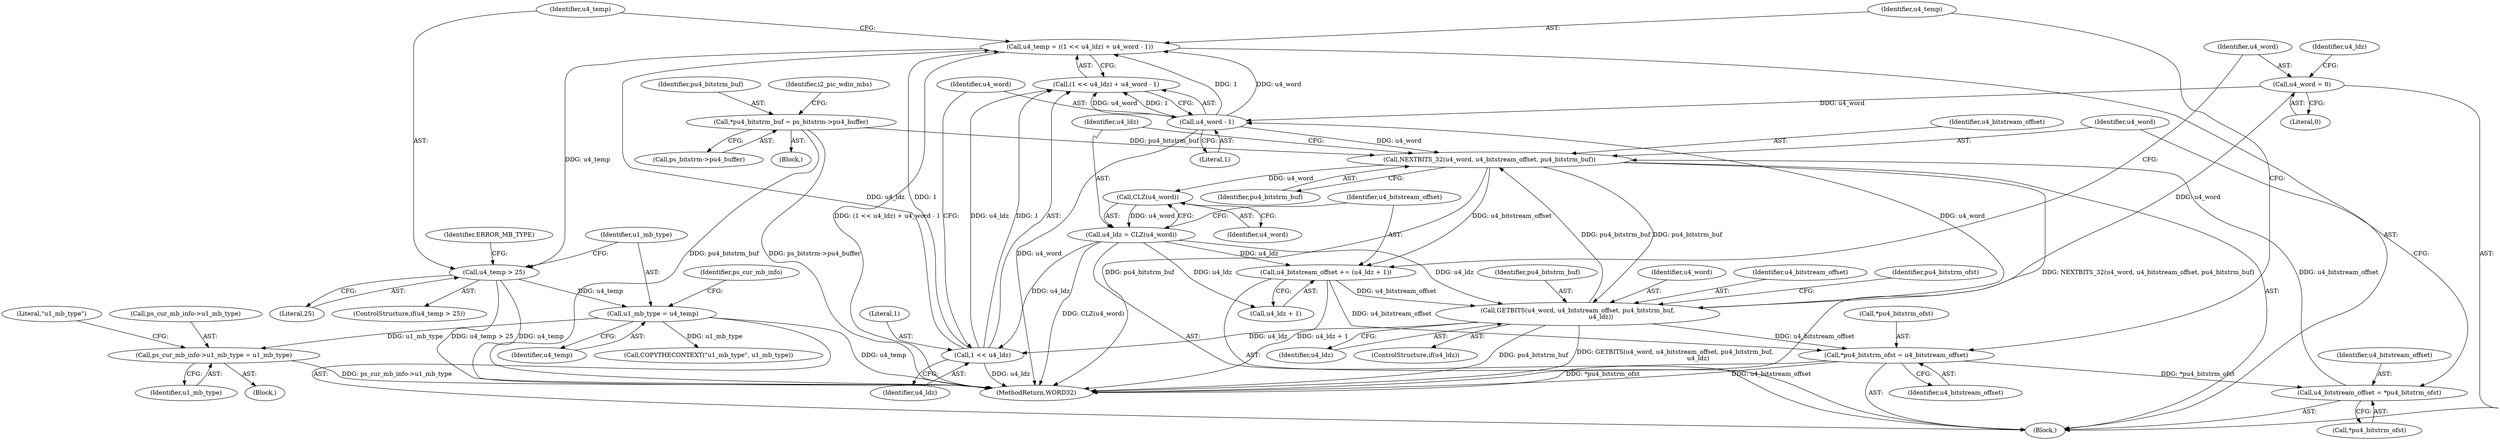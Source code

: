 digraph "0_Android_4a524d3a8ae9aa20c36430008e6bd429443f8f1d_0@pointer" {
"1000340" [label="(Call,ps_cur_mb_info->u1_mb_type = u1_mb_type)"];
"1000337" [label="(Call,u1_mb_type = u4_temp)"];
"1000332" [label="(Call,u4_temp > 25)"];
"1000322" [label="(Call,u4_temp = ((1 << u4_ldz) + u4_word - 1))"];
"1000325" [label="(Call,1 << u4_ldz)"];
"1000313" [label="(Call,GETBITS(u4_word, u4_bitstream_offset, pu4_bitstrm_buf,\n                        u4_ldz))"];
"1000308" [label="(Call,u4_word = 0)"];
"1000303" [label="(Call,u4_bitstream_offset += (u4_ldz + 1))"];
"1000299" [label="(Call,u4_ldz = CLZ(u4_word))"];
"1000301" [label="(Call,CLZ(u4_word))"];
"1000295" [label="(Call,NEXTBITS_32(u4_word, u4_bitstream_offset, pu4_bitstrm_buf))"];
"1000328" [label="(Call,u4_word - 1)"];
"1000288" [label="(Call,u4_bitstream_offset = *pu4_bitstrm_ofst)"];
"1000318" [label="(Call,*pu4_bitstrm_ofst = u4_bitstream_offset)"];
"1000152" [label="(Call,*pu4_bitstrm_buf = ps_bitstrm->pu4_buffer)"];
"1000337" [label="(Call,u1_mb_type = u4_temp)"];
"1000327" [label="(Identifier,u4_ldz)"];
"1000334" [label="(Literal,25)"];
"1000336" [label="(Identifier,ERROR_MB_TYPE)"];
"1000320" [label="(Identifier,pu4_bitstrm_ofst)"];
"1000344" [label="(Identifier,u1_mb_type)"];
"1000296" [label="(Identifier,u4_word)"];
"1000321" [label="(Identifier,u4_bitstream_offset)"];
"1000154" [label="(Call,ps_bitstrm->pu4_buffer)"];
"1000323" [label="(Identifier,u4_temp)"];
"1000314" [label="(Identifier,u4_word)"];
"1000315" [label="(Identifier,u4_bitstream_offset)"];
"1000330" [label="(Literal,1)"];
"1000153" [label="(Identifier,pu4_bitstrm_buf)"];
"1000570" [label="(MethodReturn,WORD32)"];
"1000316" [label="(Identifier,pu4_bitstrm_buf)"];
"1000319" [label="(Call,*pu4_bitstrm_ofst)"];
"1000325" [label="(Call,1 << u4_ldz)"];
"1000312" [label="(Identifier,u4_ldz)"];
"1000332" [label="(Call,u4_temp > 25)"];
"1000346" [label="(Literal,\"u1_mb_type\")"];
"1000300" [label="(Identifier,u4_ldz)"];
"1000301" [label="(Call,CLZ(u4_word))"];
"1000308" [label="(Call,u4_word = 0)"];
"1000317" [label="(Identifier,u4_ldz)"];
"1000311" [label="(ControlStructure,if(u4_ldz))"];
"1000331" [label="(ControlStructure,if(u4_temp > 25))"];
"1000310" [label="(Literal,0)"];
"1000290" [label="(Call,*pu4_bitstrm_ofst)"];
"1000133" [label="(Block,)"];
"1000309" [label="(Identifier,u4_word)"];
"1000297" [label="(Identifier,u4_bitstream_offset)"];
"1000313" [label="(Call,GETBITS(u4_word, u4_bitstream_offset, pu4_bitstrm_buf,\n                        u4_ldz))"];
"1000340" [label="(Call,ps_cur_mb_info->u1_mb_type = u1_mb_type)"];
"1000339" [label="(Identifier,u4_temp)"];
"1000342" [label="(Identifier,ps_cur_mb_info)"];
"1000298" [label="(Identifier,pu4_bitstrm_buf)"];
"1000305" [label="(Call,u4_ldz + 1)"];
"1000326" [label="(Literal,1)"];
"1000152" [label="(Call,*pu4_bitstrm_buf = ps_bitstrm->pu4_buffer)"];
"1000324" [label="(Call,(1 << u4_ldz) + u4_word - 1)"];
"1000345" [label="(Call,COPYTHECONTEXT(\"u1_mb_type\", u1_mb_type))"];
"1000341" [label="(Call,ps_cur_mb_info->u1_mb_type)"];
"1000333" [label="(Identifier,u4_temp)"];
"1000303" [label="(Call,u4_bitstream_offset += (u4_ldz + 1))"];
"1000329" [label="(Identifier,u4_word)"];
"1000304" [label="(Identifier,u4_bitstream_offset)"];
"1000318" [label="(Call,*pu4_bitstrm_ofst = u4_bitstream_offset)"];
"1000204" [label="(Block,)"];
"1000328" [label="(Call,u4_word - 1)"];
"1000295" [label="(Call,NEXTBITS_32(u4_word, u4_bitstream_offset, pu4_bitstrm_buf))"];
"1000288" [label="(Call,u4_bitstream_offset = *pu4_bitstrm_ofst)"];
"1000286" [label="(Block,)"];
"1000322" [label="(Call,u4_temp = ((1 << u4_ldz) + u4_word - 1))"];
"1000289" [label="(Identifier,u4_bitstream_offset)"];
"1000159" [label="(Identifier,i2_pic_wdin_mbs)"];
"1000338" [label="(Identifier,u1_mb_type)"];
"1000302" [label="(Identifier,u4_word)"];
"1000299" [label="(Call,u4_ldz = CLZ(u4_word))"];
"1000340" -> "1000204"  [label="AST: "];
"1000340" -> "1000344"  [label="CFG: "];
"1000341" -> "1000340"  [label="AST: "];
"1000344" -> "1000340"  [label="AST: "];
"1000346" -> "1000340"  [label="CFG: "];
"1000340" -> "1000570"  [label="DDG: ps_cur_mb_info->u1_mb_type"];
"1000337" -> "1000340"  [label="DDG: u1_mb_type"];
"1000337" -> "1000286"  [label="AST: "];
"1000337" -> "1000339"  [label="CFG: "];
"1000338" -> "1000337"  [label="AST: "];
"1000339" -> "1000337"  [label="AST: "];
"1000342" -> "1000337"  [label="CFG: "];
"1000337" -> "1000570"  [label="DDG: u4_temp"];
"1000332" -> "1000337"  [label="DDG: u4_temp"];
"1000337" -> "1000345"  [label="DDG: u1_mb_type"];
"1000332" -> "1000331"  [label="AST: "];
"1000332" -> "1000334"  [label="CFG: "];
"1000333" -> "1000332"  [label="AST: "];
"1000334" -> "1000332"  [label="AST: "];
"1000336" -> "1000332"  [label="CFG: "];
"1000338" -> "1000332"  [label="CFG: "];
"1000332" -> "1000570"  [label="DDG: u4_temp"];
"1000332" -> "1000570"  [label="DDG: u4_temp > 25"];
"1000322" -> "1000332"  [label="DDG: u4_temp"];
"1000322" -> "1000286"  [label="AST: "];
"1000322" -> "1000324"  [label="CFG: "];
"1000323" -> "1000322"  [label="AST: "];
"1000324" -> "1000322"  [label="AST: "];
"1000333" -> "1000322"  [label="CFG: "];
"1000322" -> "1000570"  [label="DDG: (1 << u4_ldz) + u4_word - 1"];
"1000325" -> "1000322"  [label="DDG: 1"];
"1000325" -> "1000322"  [label="DDG: u4_ldz"];
"1000328" -> "1000322"  [label="DDG: u4_word"];
"1000328" -> "1000322"  [label="DDG: 1"];
"1000325" -> "1000324"  [label="AST: "];
"1000325" -> "1000327"  [label="CFG: "];
"1000326" -> "1000325"  [label="AST: "];
"1000327" -> "1000325"  [label="AST: "];
"1000329" -> "1000325"  [label="CFG: "];
"1000325" -> "1000570"  [label="DDG: u4_ldz"];
"1000325" -> "1000324"  [label="DDG: 1"];
"1000325" -> "1000324"  [label="DDG: u4_ldz"];
"1000313" -> "1000325"  [label="DDG: u4_ldz"];
"1000299" -> "1000325"  [label="DDG: u4_ldz"];
"1000313" -> "1000311"  [label="AST: "];
"1000313" -> "1000317"  [label="CFG: "];
"1000314" -> "1000313"  [label="AST: "];
"1000315" -> "1000313"  [label="AST: "];
"1000316" -> "1000313"  [label="AST: "];
"1000317" -> "1000313"  [label="AST: "];
"1000320" -> "1000313"  [label="CFG: "];
"1000313" -> "1000570"  [label="DDG: pu4_bitstrm_buf"];
"1000313" -> "1000570"  [label="DDG: GETBITS(u4_word, u4_bitstream_offset, pu4_bitstrm_buf,\n                        u4_ldz)"];
"1000313" -> "1000295"  [label="DDG: pu4_bitstrm_buf"];
"1000308" -> "1000313"  [label="DDG: u4_word"];
"1000303" -> "1000313"  [label="DDG: u4_bitstream_offset"];
"1000295" -> "1000313"  [label="DDG: pu4_bitstrm_buf"];
"1000299" -> "1000313"  [label="DDG: u4_ldz"];
"1000313" -> "1000318"  [label="DDG: u4_bitstream_offset"];
"1000313" -> "1000328"  [label="DDG: u4_word"];
"1000308" -> "1000286"  [label="AST: "];
"1000308" -> "1000310"  [label="CFG: "];
"1000309" -> "1000308"  [label="AST: "];
"1000310" -> "1000308"  [label="AST: "];
"1000312" -> "1000308"  [label="CFG: "];
"1000308" -> "1000328"  [label="DDG: u4_word"];
"1000303" -> "1000286"  [label="AST: "];
"1000303" -> "1000305"  [label="CFG: "];
"1000304" -> "1000303"  [label="AST: "];
"1000305" -> "1000303"  [label="AST: "];
"1000309" -> "1000303"  [label="CFG: "];
"1000303" -> "1000570"  [label="DDG: u4_ldz + 1"];
"1000299" -> "1000303"  [label="DDG: u4_ldz"];
"1000295" -> "1000303"  [label="DDG: u4_bitstream_offset"];
"1000303" -> "1000318"  [label="DDG: u4_bitstream_offset"];
"1000299" -> "1000286"  [label="AST: "];
"1000299" -> "1000301"  [label="CFG: "];
"1000300" -> "1000299"  [label="AST: "];
"1000301" -> "1000299"  [label="AST: "];
"1000304" -> "1000299"  [label="CFG: "];
"1000299" -> "1000570"  [label="DDG: CLZ(u4_word)"];
"1000301" -> "1000299"  [label="DDG: u4_word"];
"1000299" -> "1000305"  [label="DDG: u4_ldz"];
"1000301" -> "1000302"  [label="CFG: "];
"1000302" -> "1000301"  [label="AST: "];
"1000295" -> "1000301"  [label="DDG: u4_word"];
"1000295" -> "1000286"  [label="AST: "];
"1000295" -> "1000298"  [label="CFG: "];
"1000296" -> "1000295"  [label="AST: "];
"1000297" -> "1000295"  [label="AST: "];
"1000298" -> "1000295"  [label="AST: "];
"1000300" -> "1000295"  [label="CFG: "];
"1000295" -> "1000570"  [label="DDG: pu4_bitstrm_buf"];
"1000295" -> "1000570"  [label="DDG: NEXTBITS_32(u4_word, u4_bitstream_offset, pu4_bitstrm_buf)"];
"1000328" -> "1000295"  [label="DDG: u4_word"];
"1000288" -> "1000295"  [label="DDG: u4_bitstream_offset"];
"1000152" -> "1000295"  [label="DDG: pu4_bitstrm_buf"];
"1000328" -> "1000324"  [label="AST: "];
"1000328" -> "1000330"  [label="CFG: "];
"1000329" -> "1000328"  [label="AST: "];
"1000330" -> "1000328"  [label="AST: "];
"1000324" -> "1000328"  [label="CFG: "];
"1000328" -> "1000570"  [label="DDG: u4_word"];
"1000328" -> "1000324"  [label="DDG: u4_word"];
"1000328" -> "1000324"  [label="DDG: 1"];
"1000288" -> "1000286"  [label="AST: "];
"1000288" -> "1000290"  [label="CFG: "];
"1000289" -> "1000288"  [label="AST: "];
"1000290" -> "1000288"  [label="AST: "];
"1000296" -> "1000288"  [label="CFG: "];
"1000318" -> "1000288"  [label="DDG: *pu4_bitstrm_ofst"];
"1000318" -> "1000286"  [label="AST: "];
"1000318" -> "1000321"  [label="CFG: "];
"1000319" -> "1000318"  [label="AST: "];
"1000321" -> "1000318"  [label="AST: "];
"1000323" -> "1000318"  [label="CFG: "];
"1000318" -> "1000570"  [label="DDG: *pu4_bitstrm_ofst"];
"1000318" -> "1000570"  [label="DDG: u4_bitstream_offset"];
"1000152" -> "1000133"  [label="AST: "];
"1000152" -> "1000154"  [label="CFG: "];
"1000153" -> "1000152"  [label="AST: "];
"1000154" -> "1000152"  [label="AST: "];
"1000159" -> "1000152"  [label="CFG: "];
"1000152" -> "1000570"  [label="DDG: pu4_bitstrm_buf"];
"1000152" -> "1000570"  [label="DDG: ps_bitstrm->pu4_buffer"];
}
